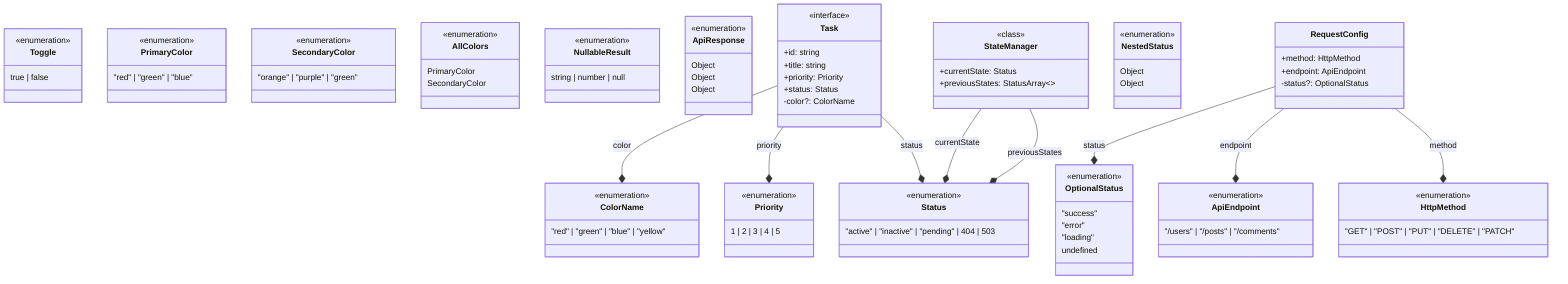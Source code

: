 classDiagram
  %% Legend
  %% --|> : Inheritance (extends)
  %% ..|> : Implementation (implements)
  %% --* : Composition (has/contains)
  %% -- : Association

  class ColorName {
    <<enumeration>>
    "red" | "green" | "blue" | "yellow"
  }

  class Priority {
    <<enumeration>>
    1 | 2 | 3 | 4 | 5
  }

  class Status {
    <<enumeration>>
    "active" | "inactive" | "pending" | 404 | 503
  }

  class Toggle {
    <<enumeration>>
    true | false
  }

  class PrimaryColor {
    <<enumeration>>
    "red" | "green" | "blue"
  }

  class SecondaryColor {
    <<enumeration>>
    "orange" | "purple" | "green"
  }

  class AllColors {
    <<enumeration>>
    PrimaryColor
    SecondaryColor
  }

  class OptionalStatus {
    <<enumeration>>
    "success"
    "error"
    "loading"
    undefined
  }

  class NullableResult {
    <<enumeration>>
    string | number | null
  }

  class ApiResponse {
    <<enumeration>>
    Object
    Object
    Object
  }

  class Task {
    <<interface>>
    +id: string
    +title: string
    +priority: Priority
    +status: Status
    -color?: ColorName
  }

  class StateManager {
    <<class>>
    +currentState: Status
    +previousStates: StatusArray~~
  }

  class NestedStatus {
    <<enumeration>>
    Object
    Object
  }

  class HttpMethod {
    <<enumeration>>
    "GET" | "POST" | "PUT" | "DELETE" | "PATCH"
  }

  class ApiEndpoint {
    <<enumeration>>
    "/users" | "/posts" | "/comments"
  }

  class RequestConfig {
    +method: HttpMethod
    +endpoint: ApiEndpoint
    -status?: OptionalStatus
  }

  Task --* Priority : priority
  Task --* Status : status
  Task --* ColorName : color
  StateManager --* Status : currentState
  StateManager --* Status : previousStates
  RequestConfig --* HttpMethod : method
  RequestConfig --* ApiEndpoint : endpoint
  RequestConfig --* OptionalStatus : status